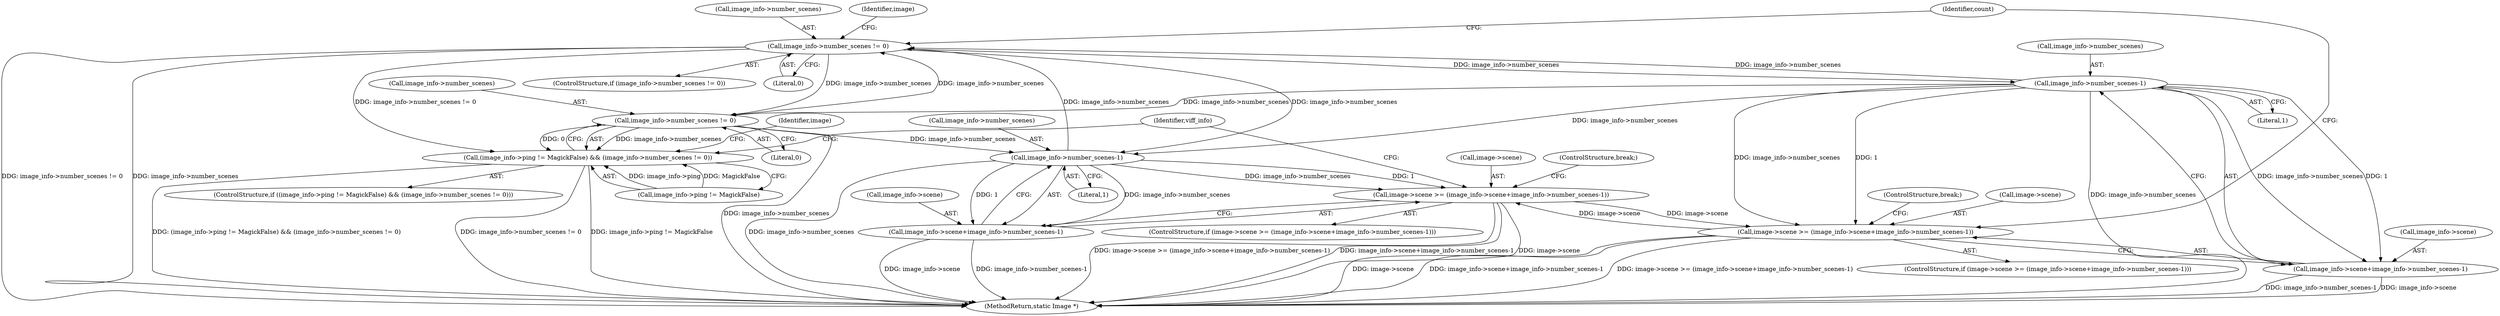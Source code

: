 digraph "0_ImageMagick_fe3066122ef72c82415811d25e9e3fad622c0a99_0@pointer" {
"1002368" [label="(Call,image_info->number_scenes != 0)"];
"1002382" [label="(Call,image_info->number_scenes-1)"];
"1002368" [label="(Call,image_info->number_scenes != 0)"];
"1001227" [label="(Call,image_info->number_scenes != 0)"];
"1001241" [label="(Call,image_info->number_scenes-1)"];
"1001221" [label="(Call,(image_info->ping != MagickFalse) && (image_info->number_scenes != 0))"];
"1001233" [label="(Call,image->scene >= (image_info->scene+image_info->number_scenes-1))"];
"1002374" [label="(Call,image->scene >= (image_info->scene+image_info->number_scenes-1))"];
"1001237" [label="(Call,image_info->scene+image_info->number_scenes-1)"];
"1002378" [label="(Call,image_info->scene+image_info->number_scenes-1)"];
"1001222" [label="(Call,image_info->ping != MagickFalse)"];
"1002367" [label="(ControlStructure,if (image_info->number_scenes != 0))"];
"1002369" [label="(Call,image_info->number_scenes)"];
"1001233" [label="(Call,image->scene >= (image_info->scene+image_info->number_scenes-1))"];
"1002374" [label="(Call,image->scene >= (image_info->scene+image_info->number_scenes-1))"];
"1002387" [label="(ControlStructure,break;)"];
"1002386" [label="(Literal,1)"];
"1001232" [label="(ControlStructure,if (image->scene >= (image_info->scene+image_info->number_scenes-1)))"];
"1001227" [label="(Call,image_info->number_scenes != 0)"];
"1002372" [label="(Literal,0)"];
"1002378" [label="(Call,image_info->scene+image_info->number_scenes-1)"];
"1001234" [label="(Call,image->scene)"];
"1001231" [label="(Literal,0)"];
"1002382" [label="(Call,image_info->number_scenes-1)"];
"1001237" [label="(Call,image_info->scene+image_info->number_scenes-1)"];
"1002375" [label="(Call,image->scene)"];
"1001238" [label="(Call,image_info->scene)"];
"1001245" [label="(Literal,1)"];
"1001246" [label="(ControlStructure,break;)"];
"1002376" [label="(Identifier,image)"];
"1001250" [label="(Identifier,viff_info)"];
"1002389" [label="(Identifier,count)"];
"1002368" [label="(Call,image_info->number_scenes != 0)"];
"1001228" [label="(Call,image_info->number_scenes)"];
"1001235" [label="(Identifier,image)"];
"1002465" [label="(MethodReturn,static Image *)"];
"1002379" [label="(Call,image_info->scene)"];
"1001241" [label="(Call,image_info->number_scenes-1)"];
"1002383" [label="(Call,image_info->number_scenes)"];
"1001221" [label="(Call,(image_info->ping != MagickFalse) && (image_info->number_scenes != 0))"];
"1001242" [label="(Call,image_info->number_scenes)"];
"1002373" [label="(ControlStructure,if (image->scene >= (image_info->scene+image_info->number_scenes-1)))"];
"1001220" [label="(ControlStructure,if ((image_info->ping != MagickFalse) && (image_info->number_scenes != 0)))"];
"1002368" -> "1002367"  [label="AST: "];
"1002368" -> "1002372"  [label="CFG: "];
"1002369" -> "1002368"  [label="AST: "];
"1002372" -> "1002368"  [label="AST: "];
"1002376" -> "1002368"  [label="CFG: "];
"1002389" -> "1002368"  [label="CFG: "];
"1002368" -> "1002465"  [label="DDG: image_info->number_scenes != 0"];
"1002368" -> "1002465"  [label="DDG: image_info->number_scenes"];
"1002368" -> "1001221"  [label="DDG: image_info->number_scenes != 0"];
"1002368" -> "1001227"  [label="DDG: image_info->number_scenes"];
"1002368" -> "1001241"  [label="DDG: image_info->number_scenes"];
"1002382" -> "1002368"  [label="DDG: image_info->number_scenes"];
"1001227" -> "1002368"  [label="DDG: image_info->number_scenes"];
"1001241" -> "1002368"  [label="DDG: image_info->number_scenes"];
"1002368" -> "1002382"  [label="DDG: image_info->number_scenes"];
"1002382" -> "1002378"  [label="AST: "];
"1002382" -> "1002386"  [label="CFG: "];
"1002383" -> "1002382"  [label="AST: "];
"1002386" -> "1002382"  [label="AST: "];
"1002378" -> "1002382"  [label="CFG: "];
"1002382" -> "1002465"  [label="DDG: image_info->number_scenes"];
"1002382" -> "1001227"  [label="DDG: image_info->number_scenes"];
"1002382" -> "1001241"  [label="DDG: image_info->number_scenes"];
"1002382" -> "1002374"  [label="DDG: image_info->number_scenes"];
"1002382" -> "1002374"  [label="DDG: 1"];
"1002382" -> "1002378"  [label="DDG: image_info->number_scenes"];
"1002382" -> "1002378"  [label="DDG: 1"];
"1001227" -> "1001221"  [label="AST: "];
"1001227" -> "1001231"  [label="CFG: "];
"1001228" -> "1001227"  [label="AST: "];
"1001231" -> "1001227"  [label="AST: "];
"1001221" -> "1001227"  [label="CFG: "];
"1001227" -> "1002465"  [label="DDG: image_info->number_scenes"];
"1001227" -> "1001221"  [label="DDG: image_info->number_scenes"];
"1001227" -> "1001221"  [label="DDG: 0"];
"1001227" -> "1001241"  [label="DDG: image_info->number_scenes"];
"1001241" -> "1001237"  [label="AST: "];
"1001241" -> "1001245"  [label="CFG: "];
"1001242" -> "1001241"  [label="AST: "];
"1001245" -> "1001241"  [label="AST: "];
"1001237" -> "1001241"  [label="CFG: "];
"1001241" -> "1002465"  [label="DDG: image_info->number_scenes"];
"1001241" -> "1001233"  [label="DDG: image_info->number_scenes"];
"1001241" -> "1001233"  [label="DDG: 1"];
"1001241" -> "1001237"  [label="DDG: image_info->number_scenes"];
"1001241" -> "1001237"  [label="DDG: 1"];
"1001221" -> "1001220"  [label="AST: "];
"1001221" -> "1001222"  [label="CFG: "];
"1001222" -> "1001221"  [label="AST: "];
"1001235" -> "1001221"  [label="CFG: "];
"1001250" -> "1001221"  [label="CFG: "];
"1001221" -> "1002465"  [label="DDG: (image_info->ping != MagickFalse) && (image_info->number_scenes != 0)"];
"1001221" -> "1002465"  [label="DDG: image_info->number_scenes != 0"];
"1001221" -> "1002465"  [label="DDG: image_info->ping != MagickFalse"];
"1001222" -> "1001221"  [label="DDG: image_info->ping"];
"1001222" -> "1001221"  [label="DDG: MagickFalse"];
"1001233" -> "1001232"  [label="AST: "];
"1001233" -> "1001237"  [label="CFG: "];
"1001234" -> "1001233"  [label="AST: "];
"1001237" -> "1001233"  [label="AST: "];
"1001246" -> "1001233"  [label="CFG: "];
"1001250" -> "1001233"  [label="CFG: "];
"1001233" -> "1002465"  [label="DDG: image->scene >= (image_info->scene+image_info->number_scenes-1)"];
"1001233" -> "1002465"  [label="DDG: image_info->scene+image_info->number_scenes-1"];
"1001233" -> "1002465"  [label="DDG: image->scene"];
"1002374" -> "1001233"  [label="DDG: image->scene"];
"1001233" -> "1002374"  [label="DDG: image->scene"];
"1002374" -> "1002373"  [label="AST: "];
"1002374" -> "1002378"  [label="CFG: "];
"1002375" -> "1002374"  [label="AST: "];
"1002378" -> "1002374"  [label="AST: "];
"1002387" -> "1002374"  [label="CFG: "];
"1002389" -> "1002374"  [label="CFG: "];
"1002374" -> "1002465"  [label="DDG: image->scene"];
"1002374" -> "1002465"  [label="DDG: image_info->scene+image_info->number_scenes-1"];
"1002374" -> "1002465"  [label="DDG: image->scene >= (image_info->scene+image_info->number_scenes-1)"];
"1001238" -> "1001237"  [label="AST: "];
"1001237" -> "1002465"  [label="DDG: image_info->scene"];
"1001237" -> "1002465"  [label="DDG: image_info->number_scenes-1"];
"1002379" -> "1002378"  [label="AST: "];
"1002378" -> "1002465"  [label="DDG: image_info->number_scenes-1"];
"1002378" -> "1002465"  [label="DDG: image_info->scene"];
}
